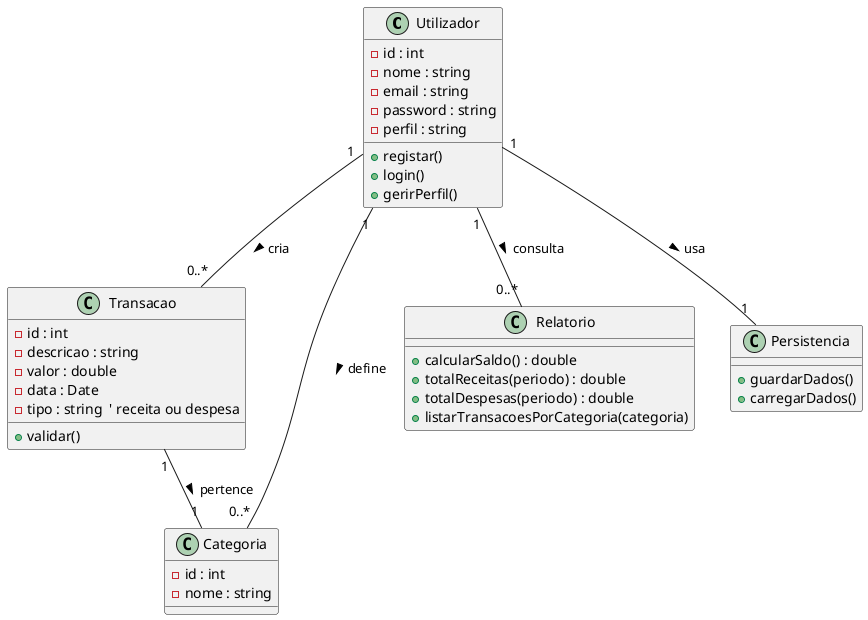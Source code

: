 @startuml Classes
class Utilizador {
    -id : int
    -nome : string
    -email : string
    -password : string
    -perfil : string
    +registar()
    +login()
    +gerirPerfil()
}

class Transacao {
    -id : int
    -descricao : string
    -valor : double
    -data : Date
    -tipo : string  ' receita ou despesa
    +validar()
}

class Categoria {
    -id : int
    -nome : string
}

class Relatorio {
    +calcularSaldo() : double
    +totalReceitas(periodo) : double
    +totalDespesas(periodo) : double
    +listarTransacoesPorCategoria(categoria)
}

class Persistencia {
    +guardarDados()
    +carregarDados()
}

Utilizador "1" -- "0..*" Transacao : cria >
Transacao "1" -- "1" Categoria : pertence >
Utilizador "1" -- "0..*" Categoria : define >
Utilizador "1" -- "0..*" Relatorio : consulta >
Utilizador "1" -- "1" Persistencia : usa >
@enduml
